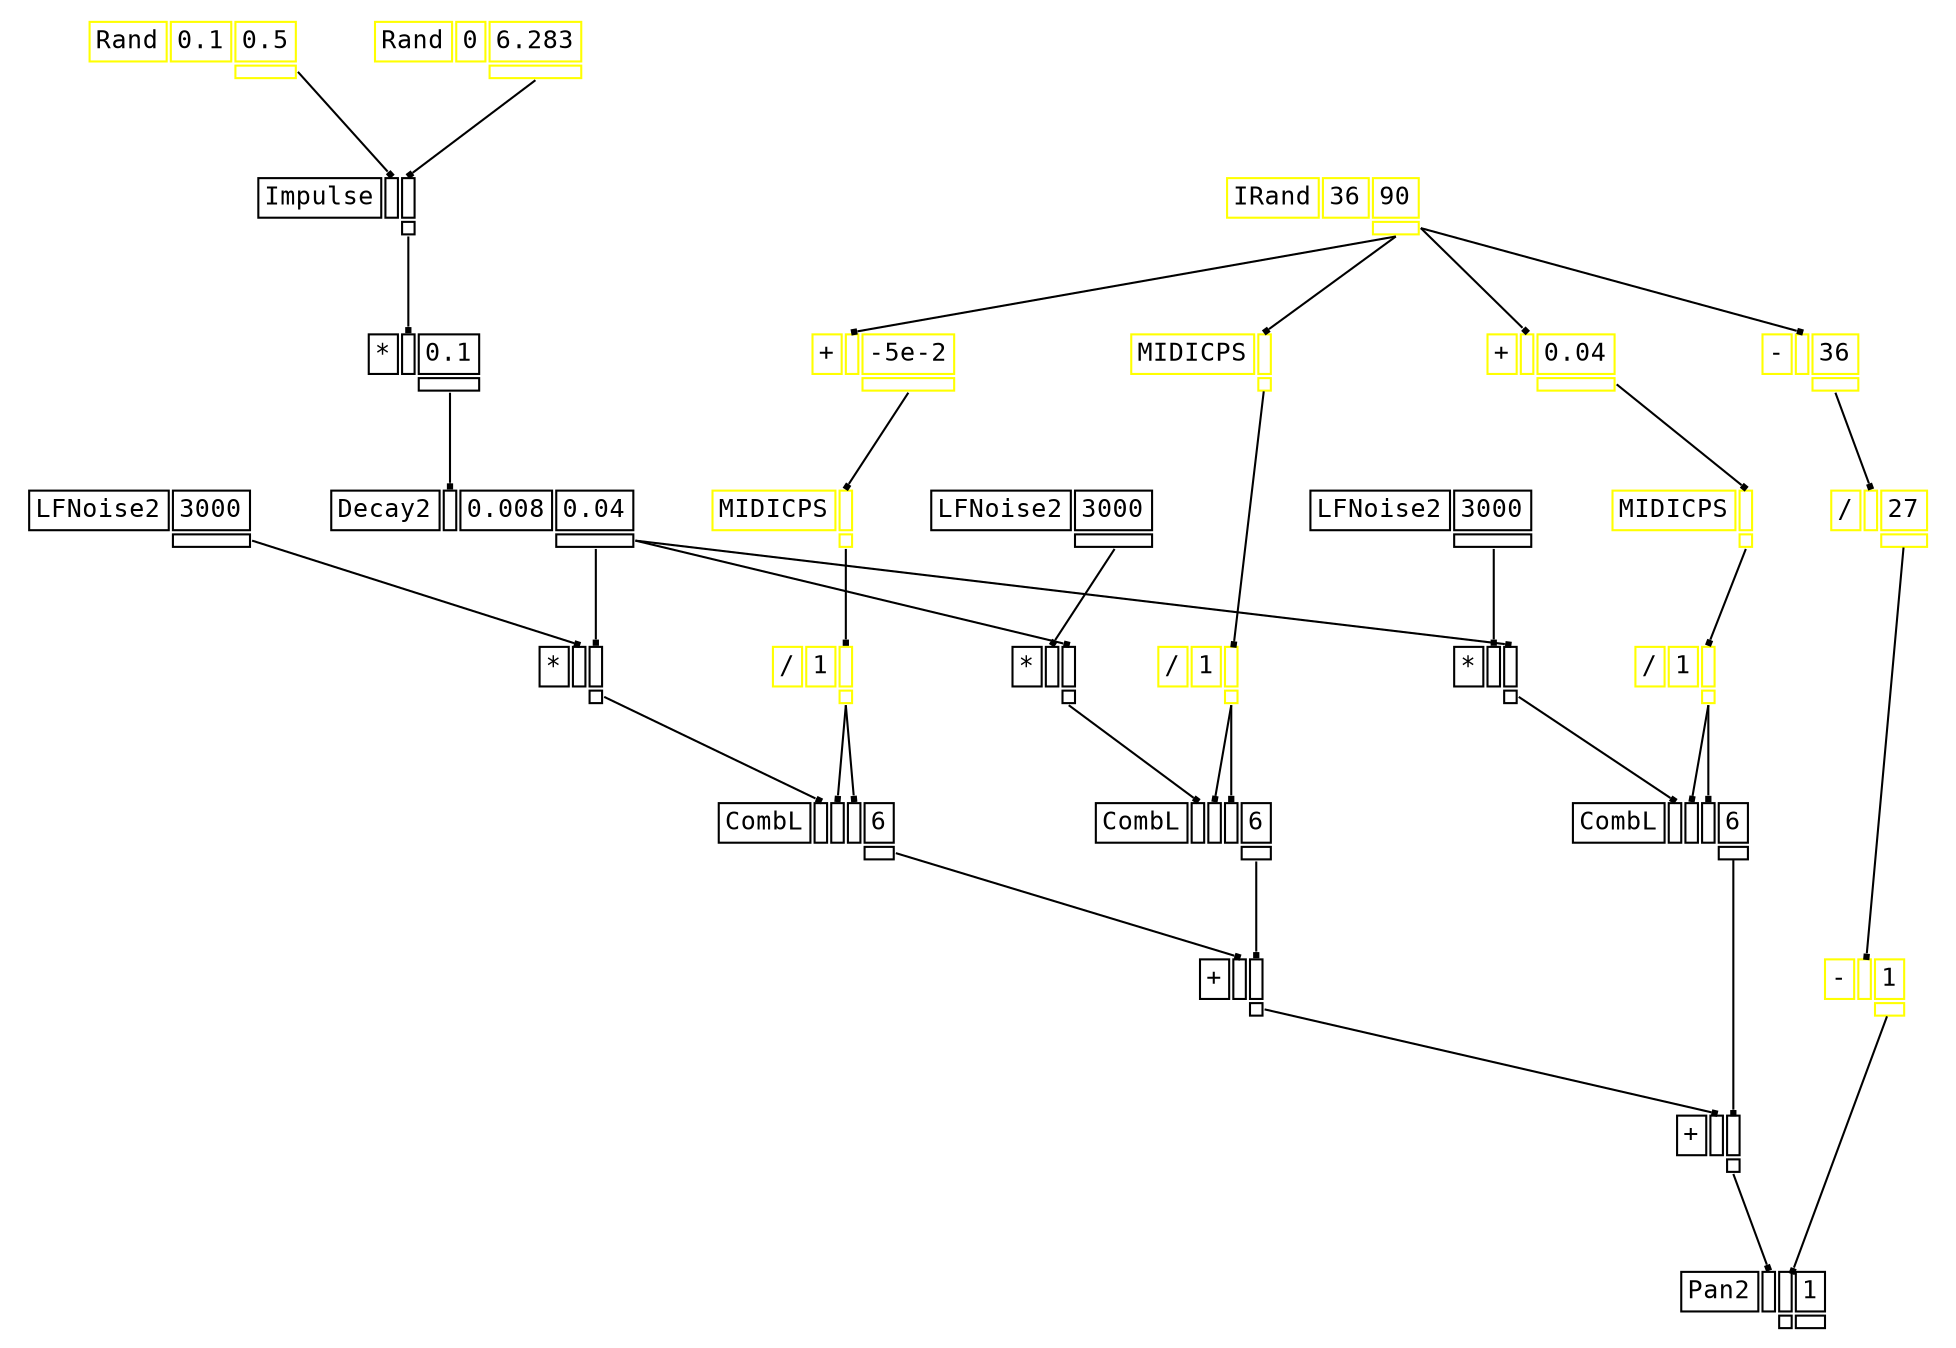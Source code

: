 digraph Anonymous {
graph [splines=false];
node [fontsize=12,fontname="Courier"];
edge [arrowhead=box,arrowsize=0.25];
u_1[shape="plaintext",color="black",label=<<TABLE BORDER="0" CELLBORDER="1"><TR><TD>LFNoise2</TD><TD ID="u_1:K_0">3000</TD></TR><TR><TD BORDER="0"></TD><TD PORT="o_0" ID="u_1:o_0"></TD></TR></TABLE>>];
u_4[shape="plaintext",color="yellow",label=<<TABLE BORDER="0" CELLBORDER="1"><TR><TD>Rand</TD><TD ID="u_4:K_0">0.1</TD><TD ID="u_4:K_1">0.5</TD></TR><TR><TD BORDER="0"></TD><TD BORDER="0"></TD><TD PORT="o_0" ID="u_4:o_0"></TD></TR></TABLE>>];
u_7[shape="plaintext",color="yellow",label=<<TABLE BORDER="0" CELLBORDER="1"><TR><TD>Rand</TD><TD ID="u_7:K_0">0</TD><TD ID="u_7:K_1">6.283</TD></TR><TR><TD BORDER="0"></TD><TD BORDER="0"></TD><TD PORT="o_0" ID="u_7:o_0"></TD></TR></TABLE>>];
u_8[shape="plaintext",color="black",label=<<TABLE BORDER="0" CELLBORDER="1"><TR><TD>Impulse</TD><TD PORT="i_0" ID="u_8:i_0"></TD><TD PORT="i_1" ID="u_8:i_1"></TD></TR><TR><TD BORDER="0"></TD><TD BORDER="0"></TD><TD PORT="o_0" ID="u_8:o_0"></TD></TR></TABLE>>];
u_9[shape="plaintext",color="black",label=<<TABLE BORDER="0" CELLBORDER="1"><TR><TD>*</TD><TD PORT="i_0" ID="u_9:i_0"></TD><TD ID="u_9:K_1">0.1</TD></TR><TR><TD BORDER="0"></TD><TD BORDER="0"></TD><TD PORT="o_0" ID="u_9:o_0"></TD></TR></TABLE>>];
u_12[shape="plaintext",color="black",label=<<TABLE BORDER="0" CELLBORDER="1"><TR><TD>Decay2</TD><TD PORT="i_0" ID="u_12:i_0"></TD><TD ID="u_12:K_1">0.008</TD><TD ID="u_12:K_2">0.04</TD></TR><TR><TD BORDER="0"></TD><TD BORDER="0"></TD><TD BORDER="0"></TD><TD PORT="o_0" ID="u_12:o_0"></TD></TR></TABLE>>];
u_13[shape="plaintext",color="black",label=<<TABLE BORDER="0" CELLBORDER="1"><TR><TD>*</TD><TD PORT="i_0" ID="u_13:i_0"></TD><TD PORT="i_1" ID="u_13:i_1"></TD></TR><TR><TD BORDER="0"></TD><TD BORDER="0"></TD><TD PORT="o_0" ID="u_13:o_0"></TD></TR></TABLE>>];
u_17[shape="plaintext",color="yellow",label=<<TABLE BORDER="0" CELLBORDER="1"><TR><TD>IRand</TD><TD ID="u_17:K_0">36</TD><TD ID="u_17:K_1">90</TD></TR><TR><TD BORDER="0"></TD><TD BORDER="0"></TD><TD PORT="o_0" ID="u_17:o_0"></TD></TR></TABLE>>];
u_19[shape="plaintext",color="yellow",label=<<TABLE BORDER="0" CELLBORDER="1"><TR><TD>+</TD><TD PORT="i_0" ID="u_19:i_0"></TD><TD ID="u_19:K_1">-5e-2</TD></TR><TR><TD BORDER="0"></TD><TD BORDER="0"></TD><TD PORT="o_0" ID="u_19:o_0"></TD></TR></TABLE>>];
u_20[shape="plaintext",color="yellow",label=<<TABLE BORDER="0" CELLBORDER="1"><TR><TD>MIDICPS</TD><TD PORT="i_0" ID="u_20:i_0"></TD></TR><TR><TD BORDER="0"></TD><TD PORT="o_0" ID="u_20:o_0"></TD></TR></TABLE>>];
u_21[shape="plaintext",color="yellow",label=<<TABLE BORDER="0" CELLBORDER="1"><TR><TD>/</TD><TD ID="u_21:K_0">1</TD><TD PORT="i_1" ID="u_21:i_1"></TD></TR><TR><TD BORDER="0"></TD><TD BORDER="0"></TD><TD PORT="o_0" ID="u_21:o_0"></TD></TR></TABLE>>];
u_23[shape="plaintext",color="black",label=<<TABLE BORDER="0" CELLBORDER="1"><TR><TD>CombL</TD><TD PORT="i_0" ID="u_23:i_0"></TD><TD PORT="i_1" ID="u_23:i_1"></TD><TD PORT="i_2" ID="u_23:i_2"></TD><TD ID="u_23:K_3">6</TD></TR><TR><TD BORDER="0"></TD><TD BORDER="0"></TD><TD BORDER="0"></TD><TD BORDER="0"></TD><TD PORT="o_0" ID="u_23:o_0"></TD></TR></TABLE>>];
u_24[shape="plaintext",color="black",label=<<TABLE BORDER="0" CELLBORDER="1"><TR><TD>LFNoise2</TD><TD ID="u_24:K_0">3000</TD></TR><TR><TD BORDER="0"></TD><TD PORT="o_0" ID="u_24:o_0"></TD></TR></TABLE>>];
u_25[shape="plaintext",color="black",label=<<TABLE BORDER="0" CELLBORDER="1"><TR><TD>*</TD><TD PORT="i_0" ID="u_25:i_0"></TD><TD PORT="i_1" ID="u_25:i_1"></TD></TR><TR><TD BORDER="0"></TD><TD BORDER="0"></TD><TD PORT="o_0" ID="u_25:o_0"></TD></TR></TABLE>>];
u_26[shape="plaintext",color="yellow",label=<<TABLE BORDER="0" CELLBORDER="1"><TR><TD>MIDICPS</TD><TD PORT="i_0" ID="u_26:i_0"></TD></TR><TR><TD BORDER="0"></TD><TD PORT="o_0" ID="u_26:o_0"></TD></TR></TABLE>>];
u_27[shape="plaintext",color="yellow",label=<<TABLE BORDER="0" CELLBORDER="1"><TR><TD>/</TD><TD ID="u_27:K_0">1</TD><TD PORT="i_1" ID="u_27:i_1"></TD></TR><TR><TD BORDER="0"></TD><TD BORDER="0"></TD><TD PORT="o_0" ID="u_27:o_0"></TD></TR></TABLE>>];
u_28[shape="plaintext",color="black",label=<<TABLE BORDER="0" CELLBORDER="1"><TR><TD>CombL</TD><TD PORT="i_0" ID="u_28:i_0"></TD><TD PORT="i_1" ID="u_28:i_1"></TD><TD PORT="i_2" ID="u_28:i_2"></TD><TD ID="u_28:K_3">6</TD></TR><TR><TD BORDER="0"></TD><TD BORDER="0"></TD><TD BORDER="0"></TD><TD BORDER="0"></TD><TD PORT="o_0" ID="u_28:o_0"></TD></TR></TABLE>>];
u_29[shape="plaintext",color="black",label=<<TABLE BORDER="0" CELLBORDER="1"><TR><TD>+</TD><TD PORT="i_0" ID="u_29:i_0"></TD><TD PORT="i_1" ID="u_29:i_1"></TD></TR><TR><TD BORDER="0"></TD><TD BORDER="0"></TD><TD PORT="o_0" ID="u_29:o_0"></TD></TR></TABLE>>];
u_30[shape="plaintext",color="black",label=<<TABLE BORDER="0" CELLBORDER="1"><TR><TD>LFNoise2</TD><TD ID="u_30:K_0">3000</TD></TR><TR><TD BORDER="0"></TD><TD PORT="o_0" ID="u_30:o_0"></TD></TR></TABLE>>];
u_31[shape="plaintext",color="black",label=<<TABLE BORDER="0" CELLBORDER="1"><TR><TD>*</TD><TD PORT="i_0" ID="u_31:i_0"></TD><TD PORT="i_1" ID="u_31:i_1"></TD></TR><TR><TD BORDER="0"></TD><TD BORDER="0"></TD><TD PORT="o_0" ID="u_31:o_0"></TD></TR></TABLE>>];
u_32[shape="plaintext",color="yellow",label=<<TABLE BORDER="0" CELLBORDER="1"><TR><TD>+</TD><TD PORT="i_0" ID="u_32:i_0"></TD><TD ID="u_32:K_1">0.04</TD></TR><TR><TD BORDER="0"></TD><TD BORDER="0"></TD><TD PORT="o_0" ID="u_32:o_0"></TD></TR></TABLE>>];
u_33[shape="plaintext",color="yellow",label=<<TABLE BORDER="0" CELLBORDER="1"><TR><TD>MIDICPS</TD><TD PORT="i_0" ID="u_33:i_0"></TD></TR><TR><TD BORDER="0"></TD><TD PORT="o_0" ID="u_33:o_0"></TD></TR></TABLE>>];
u_34[shape="plaintext",color="yellow",label=<<TABLE BORDER="0" CELLBORDER="1"><TR><TD>/</TD><TD ID="u_34:K_0">1</TD><TD PORT="i_1" ID="u_34:i_1"></TD></TR><TR><TD BORDER="0"></TD><TD BORDER="0"></TD><TD PORT="o_0" ID="u_34:o_0"></TD></TR></TABLE>>];
u_35[shape="plaintext",color="black",label=<<TABLE BORDER="0" CELLBORDER="1"><TR><TD>CombL</TD><TD PORT="i_0" ID="u_35:i_0"></TD><TD PORT="i_1" ID="u_35:i_1"></TD><TD PORT="i_2" ID="u_35:i_2"></TD><TD ID="u_35:K_3">6</TD></TR><TR><TD BORDER="0"></TD><TD BORDER="0"></TD><TD BORDER="0"></TD><TD BORDER="0"></TD><TD PORT="o_0" ID="u_35:o_0"></TD></TR></TABLE>>];
u_36[shape="plaintext",color="black",label=<<TABLE BORDER="0" CELLBORDER="1"><TR><TD>+</TD><TD PORT="i_0" ID="u_36:i_0"></TD><TD PORT="i_1" ID="u_36:i_1"></TD></TR><TR><TD BORDER="0"></TD><TD BORDER="0"></TD><TD PORT="o_0" ID="u_36:o_0"></TD></TR></TABLE>>];
u_37[shape="plaintext",color="yellow",label=<<TABLE BORDER="0" CELLBORDER="1"><TR><TD>-</TD><TD PORT="i_0" ID="u_37:i_0"></TD><TD ID="u_37:K_1">36</TD></TR><TR><TD BORDER="0"></TD><TD BORDER="0"></TD><TD PORT="o_0" ID="u_37:o_0"></TD></TR></TABLE>>];
u_39[shape="plaintext",color="yellow",label=<<TABLE BORDER="0" CELLBORDER="1"><TR><TD>/</TD><TD PORT="i_0" ID="u_39:i_0"></TD><TD ID="u_39:K_1">27</TD></TR><TR><TD BORDER="0"></TD><TD BORDER="0"></TD><TD PORT="o_0" ID="u_39:o_0"></TD></TR></TABLE>>];
u_40[shape="plaintext",color="yellow",label=<<TABLE BORDER="0" CELLBORDER="1"><TR><TD>-</TD><TD PORT="i_0" ID="u_40:i_0"></TD><TD ID="u_40:K_1">1</TD></TR><TR><TD BORDER="0"></TD><TD BORDER="0"></TD><TD PORT="o_0" ID="u_40:o_0"></TD></TR></TABLE>>];
u_41[shape="plaintext",color="black",label=<<TABLE BORDER="0" CELLBORDER="1"><TR><TD>Pan2</TD><TD PORT="i_0" ID="u_41:i_0"></TD><TD PORT="i_1" ID="u_41:i_1"></TD><TD ID="u_41:K_2">1</TD></TR><TR><TD BORDER="0"></TD><TD BORDER="0"></TD><TD PORT="o_0" ID="u_41:o_0"></TD><TD PORT="o_1" ID="u_41:o_1"></TD></TR></TABLE>>];
u_4:o_0 -> u_8:i_0;
u_7:o_0 -> u_8:i_1;
u_8:o_0 -> u_9:i_0;
u_9:o_0 -> u_12:i_0;
u_1:o_0 -> u_13:i_0;
u_12:o_0 -> u_13:i_1;
u_17:o_0 -> u_19:i_0;
u_19:o_0 -> u_20:i_0;
u_20:o_0 -> u_21:i_1;
u_13:o_0 -> u_23:i_0;
u_21:o_0 -> u_23:i_1;
u_21:o_0 -> u_23:i_2;
u_24:o_0 -> u_25:i_0;
u_12:o_0 -> u_25:i_1;
u_17:o_0 -> u_26:i_0;
u_26:o_0 -> u_27:i_1;
u_25:o_0 -> u_28:i_0;
u_27:o_0 -> u_28:i_1;
u_27:o_0 -> u_28:i_2;
u_23:o_0 -> u_29:i_0;
u_28:o_0 -> u_29:i_1;
u_30:o_0 -> u_31:i_0;
u_12:o_0 -> u_31:i_1;
u_17:o_0 -> u_32:i_0;
u_32:o_0 -> u_33:i_0;
u_33:o_0 -> u_34:i_1;
u_31:o_0 -> u_35:i_0;
u_34:o_0 -> u_35:i_1;
u_34:o_0 -> u_35:i_2;
u_29:o_0 -> u_36:i_0;
u_35:o_0 -> u_36:i_1;
u_17:o_0 -> u_37:i_0;
u_37:o_0 -> u_39:i_0;
u_39:o_0 -> u_40:i_0;
u_36:o_0 -> u_41:i_0;
u_40:o_0 -> u_41:i_1;
}

